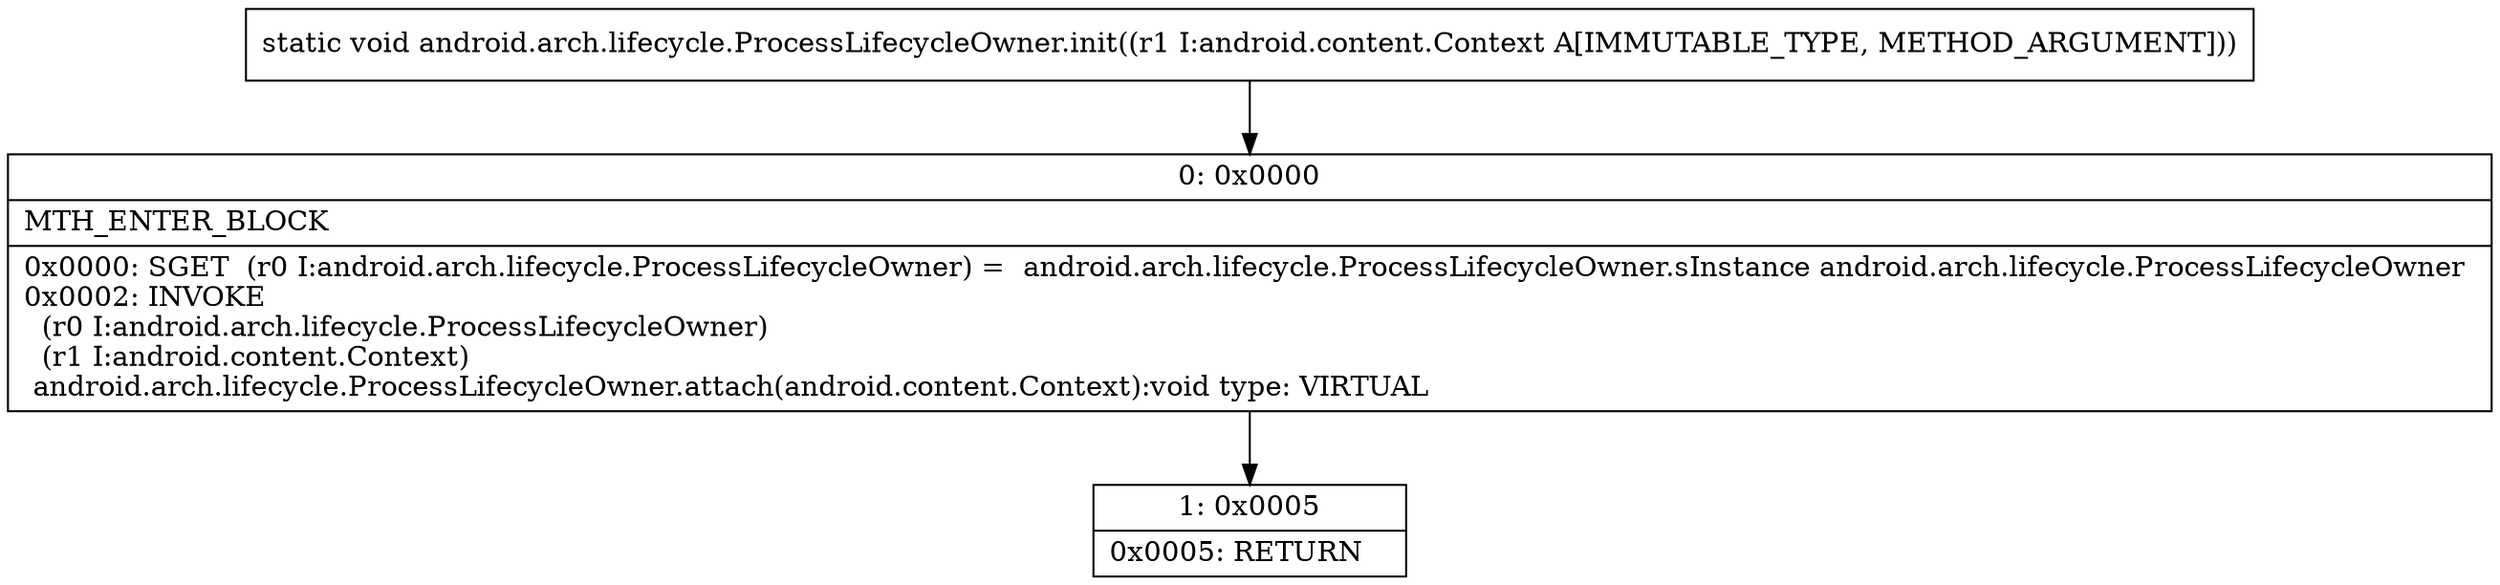 digraph "CFG forandroid.arch.lifecycle.ProcessLifecycleOwner.init(Landroid\/content\/Context;)V" {
Node_0 [shape=record,label="{0\:\ 0x0000|MTH_ENTER_BLOCK\l|0x0000: SGET  (r0 I:android.arch.lifecycle.ProcessLifecycleOwner) =  android.arch.lifecycle.ProcessLifecycleOwner.sInstance android.arch.lifecycle.ProcessLifecycleOwner \l0x0002: INVOKE  \l  (r0 I:android.arch.lifecycle.ProcessLifecycleOwner)\l  (r1 I:android.content.Context)\l android.arch.lifecycle.ProcessLifecycleOwner.attach(android.content.Context):void type: VIRTUAL \l}"];
Node_1 [shape=record,label="{1\:\ 0x0005|0x0005: RETURN   \l}"];
MethodNode[shape=record,label="{static void android.arch.lifecycle.ProcessLifecycleOwner.init((r1 I:android.content.Context A[IMMUTABLE_TYPE, METHOD_ARGUMENT])) }"];
MethodNode -> Node_0;
Node_0 -> Node_1;
}

